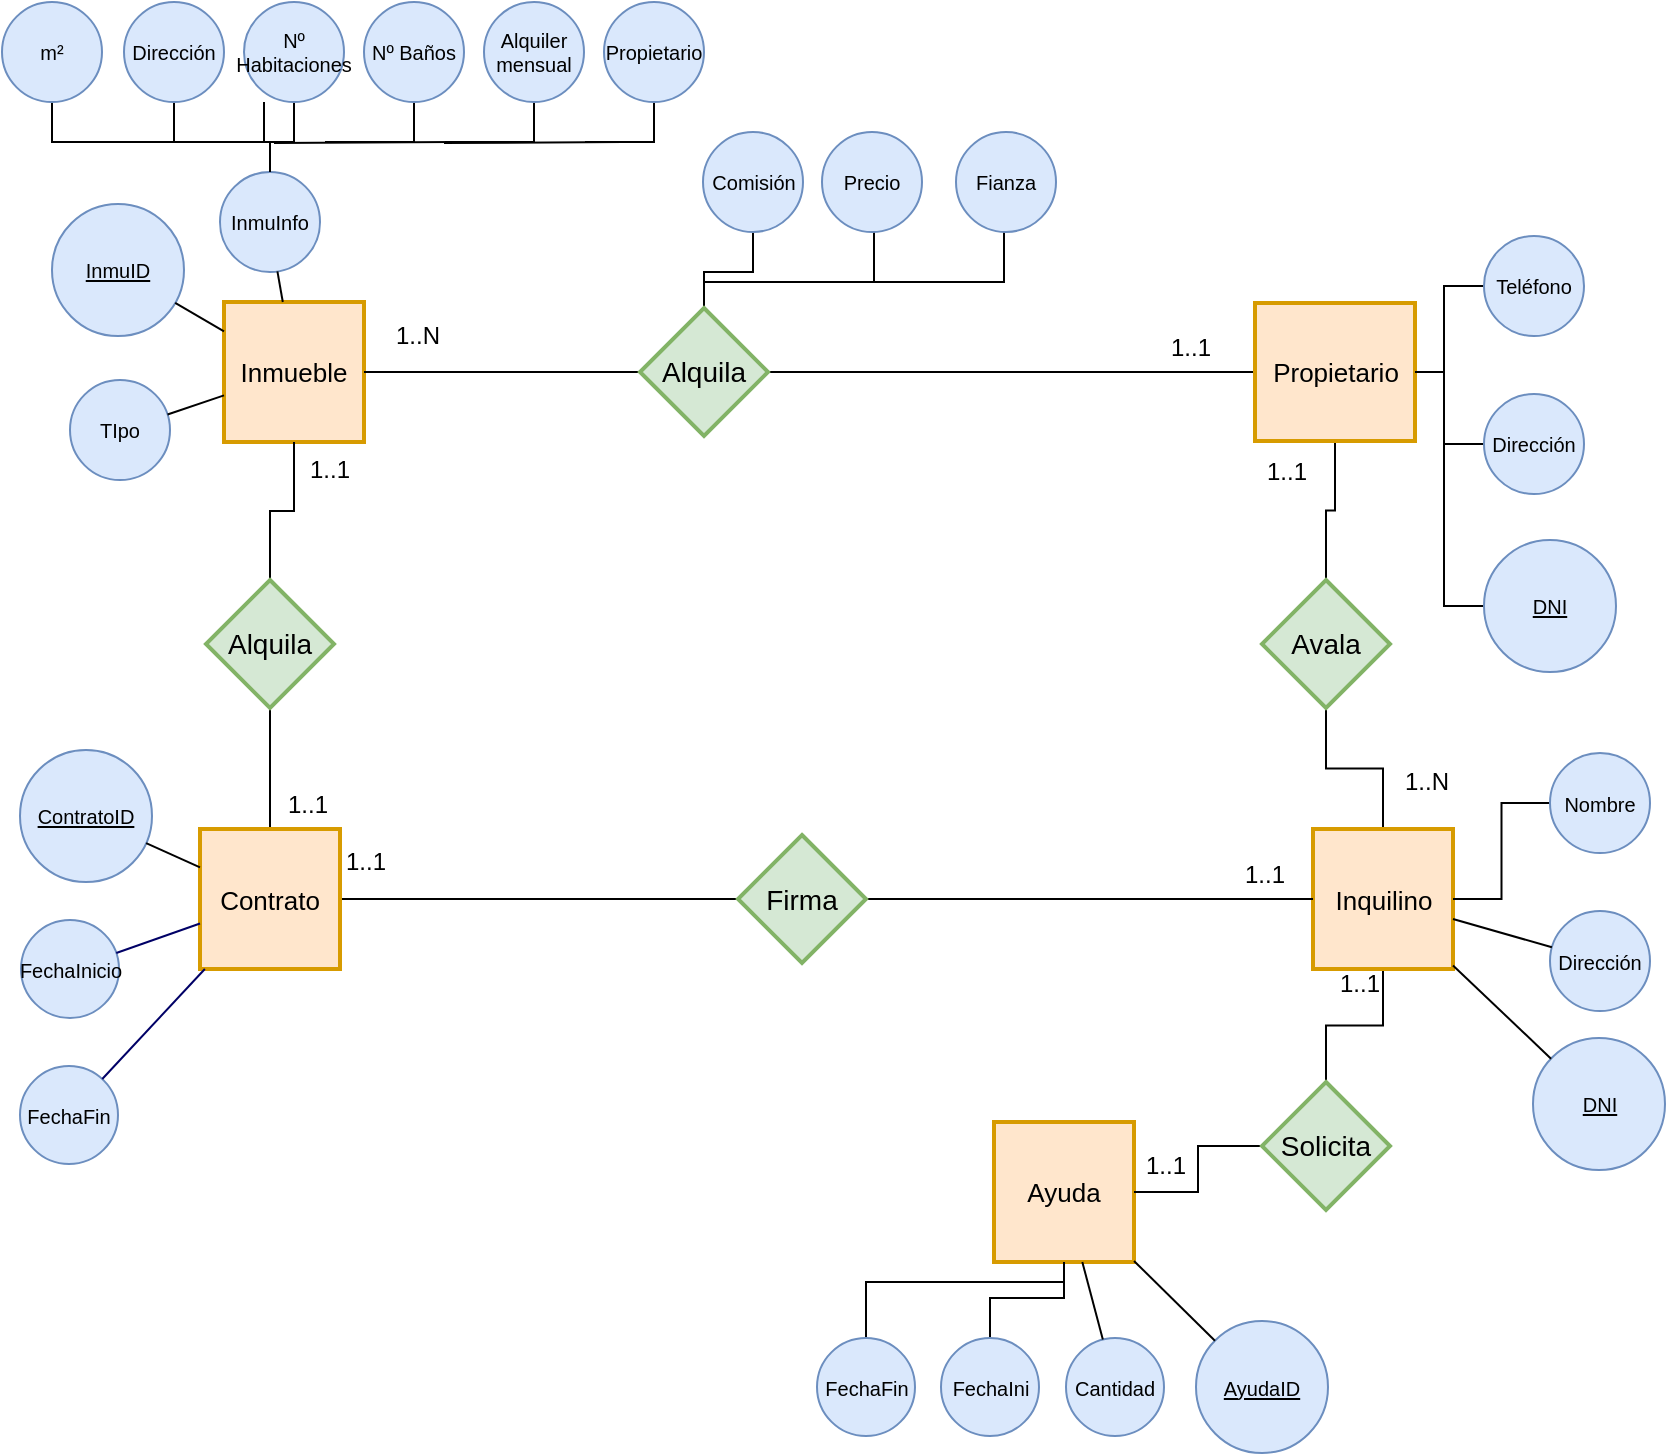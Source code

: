 <mxfile version="12.1.0" pages="1"><diagram id="fc1f3b67-3c9b-b1b3-7705-706421d27264" name="ERD Habit Tracker app"><mxGraphModel dx="926" dy="529" grid="1" gridSize="10" guides="1" tooltips="1" connect="1" arrows="1" fold="1" page="1" pageScale="1" pageWidth="850" pageHeight="1100" math="0" shadow="0"><root><mxCell id="0"/><mxCell id="1" parent="0"/><mxCell id="4cd4486c729dc68b-1" value="Inmueble" style="strokeWidth=2;whiteSpace=wrap;html=1;align=center;fontSize=13;fontFamily=Helvetica;fontColor=#000000;strokeColor=#d79b00;fillColor=#ffe6cc;" parent="1" vertex="1"><mxGeometry x="120" y="160" width="70" height="70" as="geometry"/></mxCell><mxCell id="4a63a70a29bb4ada-1" value="InmuInfo" style="ellipse;whiteSpace=wrap;html=1;aspect=fixed;fontSize=10;fillColor=#dae8fc;strokeColor=#6c8ebf;" parent="1" vertex="1"><mxGeometry x="118" y="95" width="50" height="50" as="geometry"/></mxCell><mxCell id="4a63a70a29bb4ada-2" value="&lt;u&gt;InmuID&lt;/u&gt;" style="ellipse;whiteSpace=wrap;html=1;aspect=fixed;fontSize=10;fillColor=#dae8fc;strokeColor=#6c8ebf;" parent="1" vertex="1"><mxGeometry x="34" y="111" width="66" height="66" as="geometry"/></mxCell><mxCell id="4a63a70a29bb4ada-3" value="TIpo" style="ellipse;whiteSpace=wrap;html=1;aspect=fixed;fontSize=10;fillColor=#dae8fc;strokeColor=#6c8ebf;" parent="1" vertex="1"><mxGeometry x="43" y="199" width="50" height="50" as="geometry"/></mxCell><mxCell id="NFPM_BIQrRaif61AABBA-8" style="edgeStyle=orthogonalEdgeStyle;rounded=0;orthogonalLoop=1;jettySize=auto;html=1;endArrow=none;endFill=0;" edge="1" parent="1" source="4a63a70a29bb4ada-6" target="if_7uI6vieeLjKMBHq8X-56"><mxGeometry relative="1" as="geometry"><Array as="points"><mxPoint x="445" y="150"/><mxPoint x="360" y="150"/></Array></mxGeometry></mxCell><mxCell id="4a63a70a29bb4ada-6" value="&lt;div&gt;Precio&lt;/div&gt;" style="ellipse;whiteSpace=wrap;html=1;aspect=fixed;fontSize=10;fillColor=#dae8fc;strokeColor=#6c8ebf;" parent="1" vertex="1"><mxGeometry x="419" y="75" width="50" height="50" as="geometry"/></mxCell><mxCell id="if_7uI6vieeLjKMBHq8X-87" style="edgeStyle=orthogonalEdgeStyle;rounded=0;orthogonalLoop=1;jettySize=auto;html=1;exitX=0.5;exitY=0;exitDx=0;exitDy=0;entryX=0.5;entryY=1;entryDx=0;entryDy=0;endArrow=none;endFill=0;" edge="1" parent="1" source="4a63a70a29bb4ada-13" target="if_7uI6vieeLjKMBHq8X-86"><mxGeometry relative="1" as="geometry"/></mxCell><mxCell id="NFPM_BIQrRaif61AABBA-22" style="edgeStyle=orthogonalEdgeStyle;rounded=0;orthogonalLoop=1;jettySize=auto;html=1;endArrow=none;endFill=0;" edge="1" parent="1" source="4a63a70a29bb4ada-13" target="if_7uI6vieeLjKMBHq8X-73"><mxGeometry relative="1" as="geometry"/></mxCell><mxCell id="4a63a70a29bb4ada-13" value="Contrato" style="strokeWidth=2;whiteSpace=wrap;html=1;align=center;fontSize=13;fontFamily=Helvetica;fontColor=#000000;strokeColor=#d79b00;fillColor=#ffe6cc;" parent="1" vertex="1"><mxGeometry x="108" y="423.5" width="70" height="70" as="geometry"/></mxCell><mxCell id="NFPM_BIQrRaif61AABBA-6" style="edgeStyle=orthogonalEdgeStyle;rounded=0;orthogonalLoop=1;jettySize=auto;html=1;endArrow=none;endFill=0;" edge="1" parent="1" source="4a63a70a29bb4ada-19" target="if_7uI6vieeLjKMBHq8X-56"><mxGeometry relative="1" as="geometry"/></mxCell><mxCell id="NFPM_BIQrRaif61AABBA-15" style="edgeStyle=orthogonalEdgeStyle;rounded=0;orthogonalLoop=1;jettySize=auto;html=1;endArrow=none;endFill=0;" edge="1" parent="1" source="4a63a70a29bb4ada-19" target="if_7uI6vieeLjKMBHq8X-91"><mxGeometry relative="1" as="geometry"/></mxCell><mxCell id="4a63a70a29bb4ada-19" value="Propietario" style="strokeWidth=2;whiteSpace=wrap;html=1;align=center;fontSize=13;fontFamily=Helvetica;fontColor=#000000;strokeColor=#d79b00;fillColor=#ffe6cc;" parent="1" vertex="1"><mxGeometry x="635.5" y="160.5" width="80" height="69" as="geometry"/></mxCell><mxCell id="NFPM_BIQrRaif61AABBA-11" style="edgeStyle=orthogonalEdgeStyle;rounded=0;orthogonalLoop=1;jettySize=auto;html=1;endArrow=none;endFill=0;" edge="1" parent="1" source="4a63a70a29bb4ada-20" target="4a63a70a29bb4ada-19"><mxGeometry relative="1" as="geometry"><Array as="points"><mxPoint x="730" y="312"/><mxPoint x="730" y="195"/></Array></mxGeometry></mxCell><mxCell id="4a63a70a29bb4ada-20" value="&lt;u&gt;DNI&lt;/u&gt;" style="ellipse;whiteSpace=wrap;html=1;aspect=fixed;fontSize=10;fillColor=#dae8fc;strokeColor=#6c8ebf;" parent="1" vertex="1"><mxGeometry x="750" y="279" width="66" height="66" as="geometry"/></mxCell><mxCell id="NFPM_BIQrRaif61AABBA-12" style="edgeStyle=orthogonalEdgeStyle;rounded=0;orthogonalLoop=1;jettySize=auto;html=1;endArrow=none;endFill=0;" edge="1" parent="1" source="4a63a70a29bb4ada-21" target="4a63a70a29bb4ada-19"><mxGeometry relative="1" as="geometry"/></mxCell><mxCell id="4a63a70a29bb4ada-21" value="Dirección" style="ellipse;whiteSpace=wrap;html=1;aspect=fixed;fontSize=10;fillColor=#dae8fc;strokeColor=#6c8ebf;" parent="1" vertex="1"><mxGeometry x="750" y="206" width="50" height="50" as="geometry"/></mxCell><mxCell id="4a63a70a29bb4ada-44" value="&lt;u&gt;ContratoID&lt;/u&gt;" style="ellipse;whiteSpace=wrap;html=1;aspect=fixed;fontSize=10;fillColor=#dae8fc;strokeColor=#6c8ebf;" parent="1" vertex="1"><mxGeometry x="18" y="384" width="66" height="66" as="geometry"/></mxCell><mxCell id="4a63a70a29bb4ada-51" style="edgeStyle=none;rounded=0;html=1;endArrow=none;endFill=0;jettySize=auto;orthogonalLoop=1;fontSize=12;" parent="1" source="4a63a70a29bb4ada-13" target="4a63a70a29bb4ada-44" edge="1"><mxGeometry relative="1" as="geometry"/></mxCell><mxCell id="4a63a70a29bb4ada-54" style="edgeStyle=none;rounded=0;html=1;endArrow=none;endFill=0;jettySize=auto;orthogonalLoop=1;fontSize=12;" parent="1" source="4a63a70a29bb4ada-2" target="4cd4486c729dc68b-1" edge="1"><mxGeometry relative="1" as="geometry"/></mxCell><mxCell id="4a63a70a29bb4ada-55" style="edgeStyle=none;rounded=0;html=1;endArrow=none;endFill=0;jettySize=auto;orthogonalLoop=1;fontSize=12;" parent="1" source="4a63a70a29bb4ada-1" target="4cd4486c729dc68b-1" edge="1"><mxGeometry relative="1" as="geometry"/></mxCell><mxCell id="4a63a70a29bb4ada-56" style="edgeStyle=none;rounded=0;html=1;endArrow=none;endFill=0;jettySize=auto;orthogonalLoop=1;fontSize=12;" parent="1" source="4a63a70a29bb4ada-3" target="4cd4486c729dc68b-1" edge="1"><mxGeometry relative="1" as="geometry"><mxPoint x="110" y="260" as="sourcePoint"/></mxGeometry></mxCell><mxCell id="5ecfb9fce94ea102-1" value="FechaInicio" style="ellipse;whiteSpace=wrap;html=1;aspect=fixed;fontSize=10;fillColor=#dae8fc;strokeColor=#6c8ebf;" parent="1" vertex="1"><mxGeometry x="18.5" y="469" width="49" height="49" as="geometry"/></mxCell><mxCell id="5ecfb9fce94ea102-2" style="rounded=0;html=1;startArrow=none;startFill=0;endArrow=none;endFill=0;jettySize=auto;orthogonalLoop=1;strokeColor=#000066;fontSize=13;" parent="1" source="5ecfb9fce94ea102-1" target="4a63a70a29bb4ada-13" edge="1"><mxGeometry relative="1" as="geometry"/></mxCell><mxCell id="5ecfb9fce94ea102-9" value="FechaFin" style="ellipse;whiteSpace=wrap;html=1;aspect=fixed;fontSize=10;fillColor=#dae8fc;strokeColor=#6c8ebf;" parent="1" vertex="1"><mxGeometry x="18" y="542" width="49" height="49" as="geometry"/></mxCell><mxCell id="5ecfb9fce94ea102-10" style="edgeStyle=none;rounded=0;html=1;startArrow=none;startFill=0;endArrow=none;endFill=0;jettySize=auto;orthogonalLoop=1;strokeColor=#000066;fontSize=13;" parent="1" source="5ecfb9fce94ea102-9" target="4a63a70a29bb4ada-13" edge="1"><mxGeometry relative="1" as="geometry"/></mxCell><mxCell id="if_7uI6vieeLjKMBHq8X-8" style="edgeStyle=orthogonalEdgeStyle;rounded=0;orthogonalLoop=1;jettySize=auto;html=1;exitX=0.5;exitY=1;exitDx=0;exitDy=0;entryX=0.5;entryY=0;entryDx=0;entryDy=0;endArrow=none;endFill=0;" edge="1" parent="1" source="if_7uI6vieeLjKMBHq8X-1" target="4a63a70a29bb4ada-1"><mxGeometry relative="1" as="geometry"><Array as="points"><mxPoint x="34" y="80"/><mxPoint x="143" y="80"/></Array></mxGeometry></mxCell><mxCell id="if_7uI6vieeLjKMBHq8X-1" value="m²" style="ellipse;whiteSpace=wrap;html=1;aspect=fixed;fontSize=10;fillColor=#dae8fc;strokeColor=#6c8ebf;" vertex="1" parent="1"><mxGeometry x="9" y="10" width="50" height="50" as="geometry"/></mxCell><mxCell id="if_7uI6vieeLjKMBHq8X-13" style="edgeStyle=orthogonalEdgeStyle;rounded=0;orthogonalLoop=1;jettySize=auto;html=1;exitX=0.5;exitY=1;exitDx=0;exitDy=0;endArrow=none;endFill=0;" edge="1" parent="1" source="if_7uI6vieeLjKMBHq8X-3"><mxGeometry relative="1" as="geometry"><mxPoint x="140" y="80" as="targetPoint"/></mxGeometry></mxCell><mxCell id="if_7uI6vieeLjKMBHq8X-3" value="Dirección" style="ellipse;whiteSpace=wrap;html=1;aspect=fixed;fontSize=10;fillColor=#dae8fc;strokeColor=#6c8ebf;" vertex="1" parent="1"><mxGeometry x="70" y="10" width="50" height="50" as="geometry"/></mxCell><mxCell id="if_7uI6vieeLjKMBHq8X-15" value="" style="edgeStyle=orthogonalEdgeStyle;rounded=0;orthogonalLoop=1;jettySize=auto;html=1;endArrow=none;endFill=0;" edge="1" parent="1" source="if_7uI6vieeLjKMBHq8X-4" target="4a63a70a29bb4ada-1"><mxGeometry relative="1" as="geometry"/></mxCell><mxCell id="if_7uI6vieeLjKMBHq8X-4" value="Nº Habitaciones" style="ellipse;whiteSpace=wrap;html=1;aspect=fixed;fontSize=10;fillColor=#dae8fc;strokeColor=#6c8ebf;" vertex="1" parent="1"><mxGeometry x="130" y="10" width="50" height="50" as="geometry"/></mxCell><mxCell id="if_7uI6vieeLjKMBHq8X-21" style="edgeStyle=orthogonalEdgeStyle;rounded=0;orthogonalLoop=1;jettySize=auto;html=1;exitX=0.5;exitY=1;exitDx=0;exitDy=0;endArrow=none;endFill=0;" edge="1" parent="1" source="if_7uI6vieeLjKMBHq8X-5"><mxGeometry relative="1" as="geometry"><mxPoint x="170" y="80" as="targetPoint"/></mxGeometry></mxCell><mxCell id="if_7uI6vieeLjKMBHq8X-5" value="&lt;div&gt;Nº Baños&lt;br&gt;&lt;/div&gt;" style="ellipse;whiteSpace=wrap;html=1;aspect=fixed;fontSize=10;fillColor=#dae8fc;strokeColor=#6c8ebf;" vertex="1" parent="1"><mxGeometry x="190" y="10" width="50" height="50" as="geometry"/></mxCell><mxCell id="if_7uI6vieeLjKMBHq8X-17" style="edgeStyle=orthogonalEdgeStyle;rounded=0;orthogonalLoop=1;jettySize=auto;html=1;exitX=0.5;exitY=1;exitDx=0;exitDy=0;endArrow=none;endFill=0;" edge="1" parent="1" source="if_7uI6vieeLjKMBHq8X-6"><mxGeometry relative="1" as="geometry"><mxPoint x="230" y="80" as="targetPoint"/></mxGeometry></mxCell><mxCell id="if_7uI6vieeLjKMBHq8X-6" value="Alquiler mensual" style="ellipse;whiteSpace=wrap;html=1;aspect=fixed;fontSize=10;fillColor=#dae8fc;strokeColor=#6c8ebf;" vertex="1" parent="1"><mxGeometry x="250" y="10" width="50" height="50" as="geometry"/></mxCell><mxCell id="if_7uI6vieeLjKMBHq8X-22" style="edgeStyle=orthogonalEdgeStyle;rounded=0;orthogonalLoop=1;jettySize=auto;html=1;exitX=0.5;exitY=1;exitDx=0;exitDy=0;endArrow=none;endFill=0;" edge="1" parent="1" source="if_7uI6vieeLjKMBHq8X-7"><mxGeometry relative="1" as="geometry"><mxPoint x="300" y="80" as="targetPoint"/></mxGeometry></mxCell><mxCell id="if_7uI6vieeLjKMBHq8X-7" value="&lt;div&gt;Propietario&lt;/div&gt;" style="ellipse;whiteSpace=wrap;html=1;aspect=fixed;fontSize=10;fillColor=#dae8fc;strokeColor=#6c8ebf;" vertex="1" parent="1"><mxGeometry x="310" y="10" width="50" height="50" as="geometry"/></mxCell><mxCell id="if_7uI6vieeLjKMBHq8X-20" value="" style="endArrow=none;html=1;" edge="1" parent="1"><mxGeometry width="50" height="50" relative="1" as="geometry"><mxPoint x="145" y="80.5" as="sourcePoint"/><mxPoint x="235" y="80.052" as="targetPoint"/></mxGeometry></mxCell><mxCell id="if_7uI6vieeLjKMBHq8X-23" value="" style="endArrow=none;html=1;" edge="1" parent="1"><mxGeometry width="50" height="50" relative="1" as="geometry"><mxPoint x="230" y="80.5" as="sourcePoint"/><mxPoint x="320" y="80.052" as="targetPoint"/></mxGeometry></mxCell><mxCell id="NFPM_BIQrRaif61AABBA-13" style="edgeStyle=orthogonalEdgeStyle;rounded=0;orthogonalLoop=1;jettySize=auto;html=1;endArrow=none;endFill=0;" edge="1" parent="1" source="if_7uI6vieeLjKMBHq8X-24" target="4a63a70a29bb4ada-19"><mxGeometry relative="1" as="geometry"/></mxCell><mxCell id="if_7uI6vieeLjKMBHq8X-24" value="Teléfono" style="ellipse;whiteSpace=wrap;html=1;aspect=fixed;fontSize=10;fillColor=#dae8fc;strokeColor=#6c8ebf;" vertex="1" parent="1"><mxGeometry x="750" y="127" width="50" height="50" as="geometry"/></mxCell><mxCell id="NFPM_BIQrRaif61AABBA-7" style="edgeStyle=orthogonalEdgeStyle;rounded=0;orthogonalLoop=1;jettySize=auto;html=1;endArrow=none;endFill=0;" edge="1" parent="1" source="if_7uI6vieeLjKMBHq8X-26" target="if_7uI6vieeLjKMBHq8X-56"><mxGeometry relative="1" as="geometry"/></mxCell><mxCell id="if_7uI6vieeLjKMBHq8X-26" value="Comisión" style="ellipse;whiteSpace=wrap;html=1;aspect=fixed;fontSize=10;fillColor=#dae8fc;strokeColor=#6c8ebf;" vertex="1" parent="1"><mxGeometry x="359.5" y="75" width="50" height="50" as="geometry"/></mxCell><mxCell id="NFPM_BIQrRaif61AABBA-9" style="edgeStyle=orthogonalEdgeStyle;rounded=0;orthogonalLoop=1;jettySize=auto;html=1;endArrow=none;endFill=0;" edge="1" parent="1" source="if_7uI6vieeLjKMBHq8X-27" target="if_7uI6vieeLjKMBHq8X-56"><mxGeometry relative="1" as="geometry"><Array as="points"><mxPoint x="510" y="150"/><mxPoint x="360" y="150"/></Array></mxGeometry></mxCell><mxCell id="if_7uI6vieeLjKMBHq8X-27" value="Fianza" style="ellipse;whiteSpace=wrap;html=1;aspect=fixed;fontSize=10;fillColor=#dae8fc;strokeColor=#6c8ebf;" vertex="1" parent="1"><mxGeometry x="486" y="75" width="50" height="50" as="geometry"/></mxCell><mxCell id="NFPM_BIQrRaif61AABBA-14" style="edgeStyle=orthogonalEdgeStyle;rounded=0;orthogonalLoop=1;jettySize=auto;html=1;endArrow=none;endFill=0;" edge="1" parent="1" source="if_7uI6vieeLjKMBHq8X-30" target="if_7uI6vieeLjKMBHq8X-91"><mxGeometry relative="1" as="geometry"/></mxCell><mxCell id="NFPM_BIQrRaif61AABBA-20" style="edgeStyle=orthogonalEdgeStyle;rounded=0;orthogonalLoop=1;jettySize=auto;html=1;endArrow=none;endFill=0;" edge="1" parent="1" source="if_7uI6vieeLjKMBHq8X-30" target="if_7uI6vieeLjKMBHq8X-79"><mxGeometry relative="1" as="geometry"/></mxCell><mxCell id="if_7uI6vieeLjKMBHq8X-30" value="&lt;div&gt;Inquilino&lt;/div&gt;" style="strokeWidth=2;whiteSpace=wrap;html=1;align=center;fontSize=13;fontFamily=Helvetica;fontColor=#000000;strokeColor=#d79b00;fillColor=#ffe6cc;" vertex="1" parent="1"><mxGeometry x="664.5" y="423.5" width="70" height="70" as="geometry"/></mxCell><mxCell id="if_7uI6vieeLjKMBHq8X-31" value="&lt;u&gt;DNI&lt;/u&gt;" style="ellipse;whiteSpace=wrap;html=1;aspect=fixed;fontSize=10;fillColor=#dae8fc;strokeColor=#6c8ebf;" vertex="1" parent="1"><mxGeometry x="774.5" y="528" width="66" height="66" as="geometry"/></mxCell><mxCell id="if_7uI6vieeLjKMBHq8X-32" value="Dirección" style="ellipse;whiteSpace=wrap;html=1;aspect=fixed;fontSize=10;fillColor=#dae8fc;strokeColor=#6c8ebf;" vertex="1" parent="1"><mxGeometry x="783" y="464.5" width="50" height="50" as="geometry"/></mxCell><mxCell id="if_7uI6vieeLjKMBHq8X-33" style="edgeStyle=none;rounded=0;html=1;endArrow=none;endFill=0;jettySize=auto;orthogonalLoop=1;fontSize=12;" edge="1" parent="1" source="if_7uI6vieeLjKMBHq8X-31" target="if_7uI6vieeLjKMBHq8X-30"><mxGeometry relative="1" as="geometry"/></mxCell><mxCell id="if_7uI6vieeLjKMBHq8X-34" style="edgeStyle=none;rounded=0;html=1;endArrow=none;endFill=0;jettySize=auto;orthogonalLoop=1;fontSize=12;" edge="1" parent="1" source="if_7uI6vieeLjKMBHq8X-32" target="if_7uI6vieeLjKMBHq8X-30"><mxGeometry relative="1" as="geometry"/></mxCell><mxCell id="NFPM_BIQrRaif61AABBA-16" style="edgeStyle=orthogonalEdgeStyle;rounded=0;orthogonalLoop=1;jettySize=auto;html=1;endArrow=none;endFill=0;" edge="1" parent="1" source="if_7uI6vieeLjKMBHq8X-35" target="if_7uI6vieeLjKMBHq8X-30"><mxGeometry relative="1" as="geometry"/></mxCell><mxCell id="if_7uI6vieeLjKMBHq8X-35" value="Nombre" style="ellipse;whiteSpace=wrap;html=1;aspect=fixed;fontSize=10;fillColor=#dae8fc;strokeColor=#6c8ebf;" vertex="1" parent="1"><mxGeometry x="783" y="385.5" width="50" height="50" as="geometry"/></mxCell><mxCell id="NFPM_BIQrRaif61AABBA-18" style="edgeStyle=orthogonalEdgeStyle;rounded=0;orthogonalLoop=1;jettySize=auto;html=1;endArrow=none;endFill=0;" edge="1" parent="1" source="if_7uI6vieeLjKMBHq8X-45" target="if_7uI6vieeLjKMBHq8X-52"><mxGeometry relative="1" as="geometry"><Array as="points"><mxPoint x="540" y="650"/><mxPoint x="441" y="650"/></Array></mxGeometry></mxCell><mxCell id="if_7uI6vieeLjKMBHq8X-45" value="Ayuda" style="strokeWidth=2;whiteSpace=wrap;html=1;align=center;fontSize=13;fontFamily=Helvetica;fontColor=#000000;strokeColor=#d79b00;fillColor=#ffe6cc;" vertex="1" parent="1"><mxGeometry x="505" y="570" width="70" height="70" as="geometry"/></mxCell><mxCell id="if_7uI6vieeLjKMBHq8X-46" value="&lt;u&gt;AyudaID&lt;/u&gt;" style="ellipse;whiteSpace=wrap;html=1;aspect=fixed;fontSize=10;fillColor=#dae8fc;strokeColor=#6c8ebf;" vertex="1" parent="1"><mxGeometry x="606" y="669.5" width="66" height="66" as="geometry"/></mxCell><mxCell id="if_7uI6vieeLjKMBHq8X-47" value="Cantidad" style="ellipse;whiteSpace=wrap;html=1;aspect=fixed;fontSize=10;fillColor=#dae8fc;strokeColor=#6c8ebf;" vertex="1" parent="1"><mxGeometry x="541" y="678" width="49" height="49" as="geometry"/></mxCell><mxCell id="if_7uI6vieeLjKMBHq8X-48" style="rounded=0;html=1;startArrow=none;startFill=0;endArrow=none;endFill=0;jettySize=auto;orthogonalLoop=1;fontSize=10;" edge="1" parent="1" source="if_7uI6vieeLjKMBHq8X-46" target="if_7uI6vieeLjKMBHq8X-45"><mxGeometry relative="1" as="geometry"/></mxCell><mxCell id="if_7uI6vieeLjKMBHq8X-49" style="edgeStyle=none;rounded=0;html=1;startArrow=none;startFill=0;endArrow=none;endFill=0;jettySize=auto;orthogonalLoop=1;fontSize=10;" edge="1" parent="1" source="if_7uI6vieeLjKMBHq8X-47" target="if_7uI6vieeLjKMBHq8X-45"><mxGeometry relative="1" as="geometry"/></mxCell><mxCell id="NFPM_BIQrRaif61AABBA-19" style="edgeStyle=orthogonalEdgeStyle;rounded=0;orthogonalLoop=1;jettySize=auto;html=1;endArrow=none;endFill=0;" edge="1" parent="1" source="if_7uI6vieeLjKMBHq8X-50" target="if_7uI6vieeLjKMBHq8X-45"><mxGeometry relative="1" as="geometry"/></mxCell><mxCell id="if_7uI6vieeLjKMBHq8X-50" value="FechaIni" style="ellipse;whiteSpace=wrap;html=1;aspect=fixed;fontSize=10;fillColor=#dae8fc;strokeColor=#6c8ebf;" vertex="1" parent="1"><mxGeometry x="478.5" y="678" width="49" height="49" as="geometry"/></mxCell><mxCell id="if_7uI6vieeLjKMBHq8X-52" value="FechaFin" style="ellipse;whiteSpace=wrap;html=1;aspect=fixed;fontSize=10;fillColor=#dae8fc;strokeColor=#6c8ebf;" vertex="1" parent="1"><mxGeometry x="416.5" y="678" width="49" height="49" as="geometry"/></mxCell><mxCell id="if_7uI6vieeLjKMBHq8X-97" style="edgeStyle=orthogonalEdgeStyle;rounded=0;orthogonalLoop=1;jettySize=auto;html=1;exitX=0;exitY=0.5;exitDx=0;exitDy=0;entryX=1;entryY=0.5;entryDx=0;entryDy=0;endArrow=none;endFill=0;" edge="1" parent="1" source="if_7uI6vieeLjKMBHq8X-56" target="4cd4486c729dc68b-1"><mxGeometry relative="1" as="geometry"/></mxCell><mxCell id="if_7uI6vieeLjKMBHq8X-56" value="Alquila" style="shape=rhombus;strokeWidth=2;fontSize=17;perimeter=rhombusPerimeter;whiteSpace=wrap;html=1;align=center;fontSize=14;fillColor=#d5e8d4;strokeColor=#82b366;" vertex="1" parent="1"><mxGeometry x="328" y="163" width="64" height="64" as="geometry"/></mxCell><mxCell id="if_7uI6vieeLjKMBHq8X-64" value="1..N" style="text;strokeColor=none;fillColor=none;spacingLeft=4;spacingRight=4;overflow=hidden;rotatable=0;points=[[0,0.5],[1,0.5]];portConstraint=eastwest;fontSize=12;" vertex="1" parent="1"><mxGeometry x="200" y="163" width="40" height="26" as="geometry"/></mxCell><mxCell id="if_7uI6vieeLjKMBHq8X-65" value="1..1" style="text;strokeColor=none;fillColor=none;spacingLeft=4;spacingRight=4;overflow=hidden;rotatable=0;points=[[0,0.5],[1,0.5]];portConstraint=eastwest;fontSize=12;" vertex="1" parent="1"><mxGeometry x="587.5" y="169" width="40" height="26" as="geometry"/></mxCell><mxCell id="NFPM_BIQrRaif61AABBA-23" style="edgeStyle=orthogonalEdgeStyle;rounded=0;orthogonalLoop=1;jettySize=auto;html=1;endArrow=none;endFill=0;" edge="1" parent="1" source="if_7uI6vieeLjKMBHq8X-73" target="if_7uI6vieeLjKMBHq8X-30"><mxGeometry relative="1" as="geometry"/></mxCell><mxCell id="if_7uI6vieeLjKMBHq8X-73" value="Firma" style="shape=rhombus;strokeWidth=2;fontSize=17;perimeter=rhombusPerimeter;whiteSpace=wrap;html=1;align=center;fontSize=14;fillColor=#d5e8d4;strokeColor=#82b366;" vertex="1" parent="1"><mxGeometry x="377" y="426.5" width="64" height="64" as="geometry"/></mxCell><mxCell id="if_7uI6vieeLjKMBHq8X-76" value="1..1" style="text;strokeColor=none;fillColor=none;spacingLeft=4;spacingRight=4;overflow=hidden;rotatable=0;points=[[0,0.5],[1,0.5]];portConstraint=eastwest;fontSize=12;" vertex="1" parent="1"><mxGeometry x="175" y="426" width="40" height="26" as="geometry"/></mxCell><mxCell id="if_7uI6vieeLjKMBHq8X-77" value="1..N" style="text;strokeColor=none;fillColor=none;spacingLeft=4;spacingRight=4;overflow=hidden;rotatable=0;points=[[0,0.5],[1,0.5]];portConstraint=eastwest;fontSize=12;" vertex="1" parent="1"><mxGeometry x="704.5" y="386" width="40" height="26" as="geometry"/></mxCell><mxCell id="NFPM_BIQrRaif61AABBA-21" style="edgeStyle=orthogonalEdgeStyle;rounded=0;orthogonalLoop=1;jettySize=auto;html=1;endArrow=none;endFill=0;" edge="1" parent="1" source="if_7uI6vieeLjKMBHq8X-79" target="if_7uI6vieeLjKMBHq8X-45"><mxGeometry relative="1" as="geometry"/></mxCell><mxCell id="if_7uI6vieeLjKMBHq8X-79" value="Solicita" style="shape=rhombus;strokeWidth=2;fontSize=17;perimeter=rhombusPerimeter;whiteSpace=wrap;html=1;align=center;fontSize=14;fillColor=#d5e8d4;strokeColor=#82b366;" vertex="1" parent="1"><mxGeometry x="639" y="550" width="64" height="64" as="geometry"/></mxCell><mxCell id="if_7uI6vieeLjKMBHq8X-84" value="1..1" style="text;strokeColor=none;fillColor=none;spacingLeft=4;spacingRight=4;overflow=hidden;rotatable=0;points=[[0,0.5],[1,0.5]];portConstraint=eastwest;fontSize=12;" vertex="1" parent="1"><mxGeometry x="624.5" y="432.5" width="40" height="26" as="geometry"/></mxCell><mxCell id="if_7uI6vieeLjKMBHq8X-85" value="1..1" style="text;strokeColor=none;fillColor=none;spacingLeft=4;spacingRight=4;overflow=hidden;rotatable=0;points=[[0,0.5],[1,0.5]];portConstraint=eastwest;fontSize=12;" vertex="1" parent="1"><mxGeometry x="575" y="578" width="40" height="26" as="geometry"/></mxCell><mxCell id="if_7uI6vieeLjKMBHq8X-88" style="edgeStyle=orthogonalEdgeStyle;rounded=0;orthogonalLoop=1;jettySize=auto;html=1;exitX=0.5;exitY=0;exitDx=0;exitDy=0;endArrow=none;endFill=0;" edge="1" parent="1" source="if_7uI6vieeLjKMBHq8X-86" target="4cd4486c729dc68b-1"><mxGeometry relative="1" as="geometry"/></mxCell><mxCell id="if_7uI6vieeLjKMBHq8X-86" value="Alquila" style="shape=rhombus;strokeWidth=2;fontSize=17;perimeter=rhombusPerimeter;whiteSpace=wrap;html=1;align=center;fontSize=14;fillColor=#d5e8d4;strokeColor=#82b366;" vertex="1" parent="1"><mxGeometry x="111" y="299" width="64" height="64" as="geometry"/></mxCell><mxCell id="if_7uI6vieeLjKMBHq8X-89" value="1..1" style="text;strokeColor=none;fillColor=none;spacingLeft=4;spacingRight=4;overflow=hidden;rotatable=0;points=[[0,0.5],[1,0.5]];portConstraint=eastwest;fontSize=12;" vertex="1" parent="1"><mxGeometry x="146" y="397.5" width="40" height="26" as="geometry"/></mxCell><mxCell id="if_7uI6vieeLjKMBHq8X-90" value="1..1" style="text;strokeColor=none;fillColor=none;spacingLeft=4;spacingRight=4;overflow=hidden;rotatable=0;points=[[0,0.5],[1,0.5]];portConstraint=eastwest;fontSize=12;" vertex="1" parent="1"><mxGeometry x="157" y="230" width="40" height="26" as="geometry"/></mxCell><mxCell id="if_7uI6vieeLjKMBHq8X-91" value="Avala" style="shape=rhombus;strokeWidth=2;fontSize=17;perimeter=rhombusPerimeter;whiteSpace=wrap;html=1;align=center;fontSize=14;fillColor=#d5e8d4;strokeColor=#82b366;" vertex="1" parent="1"><mxGeometry x="639" y="299" width="64" height="64" as="geometry"/></mxCell><mxCell id="if_7uI6vieeLjKMBHq8X-95" value="1..1" style="text;strokeColor=none;fillColor=none;spacingLeft=4;spacingRight=4;overflow=hidden;rotatable=0;points=[[0,0.5],[1,0.5]];portConstraint=eastwest;fontSize=12;" vertex="1" parent="1"><mxGeometry x="635.5" y="231" width="40" height="26" as="geometry"/></mxCell><mxCell id="if_7uI6vieeLjKMBHq8X-96" value="1..1" style="text;strokeColor=none;fillColor=none;spacingLeft=4;spacingRight=4;overflow=hidden;rotatable=0;points=[[0,0.5],[1,0.5]];portConstraint=eastwest;fontSize=12;" vertex="1" parent="1"><mxGeometry x="672" y="487" width="40" height="26" as="geometry"/></mxCell></root></mxGraphModel></diagram></mxfile>